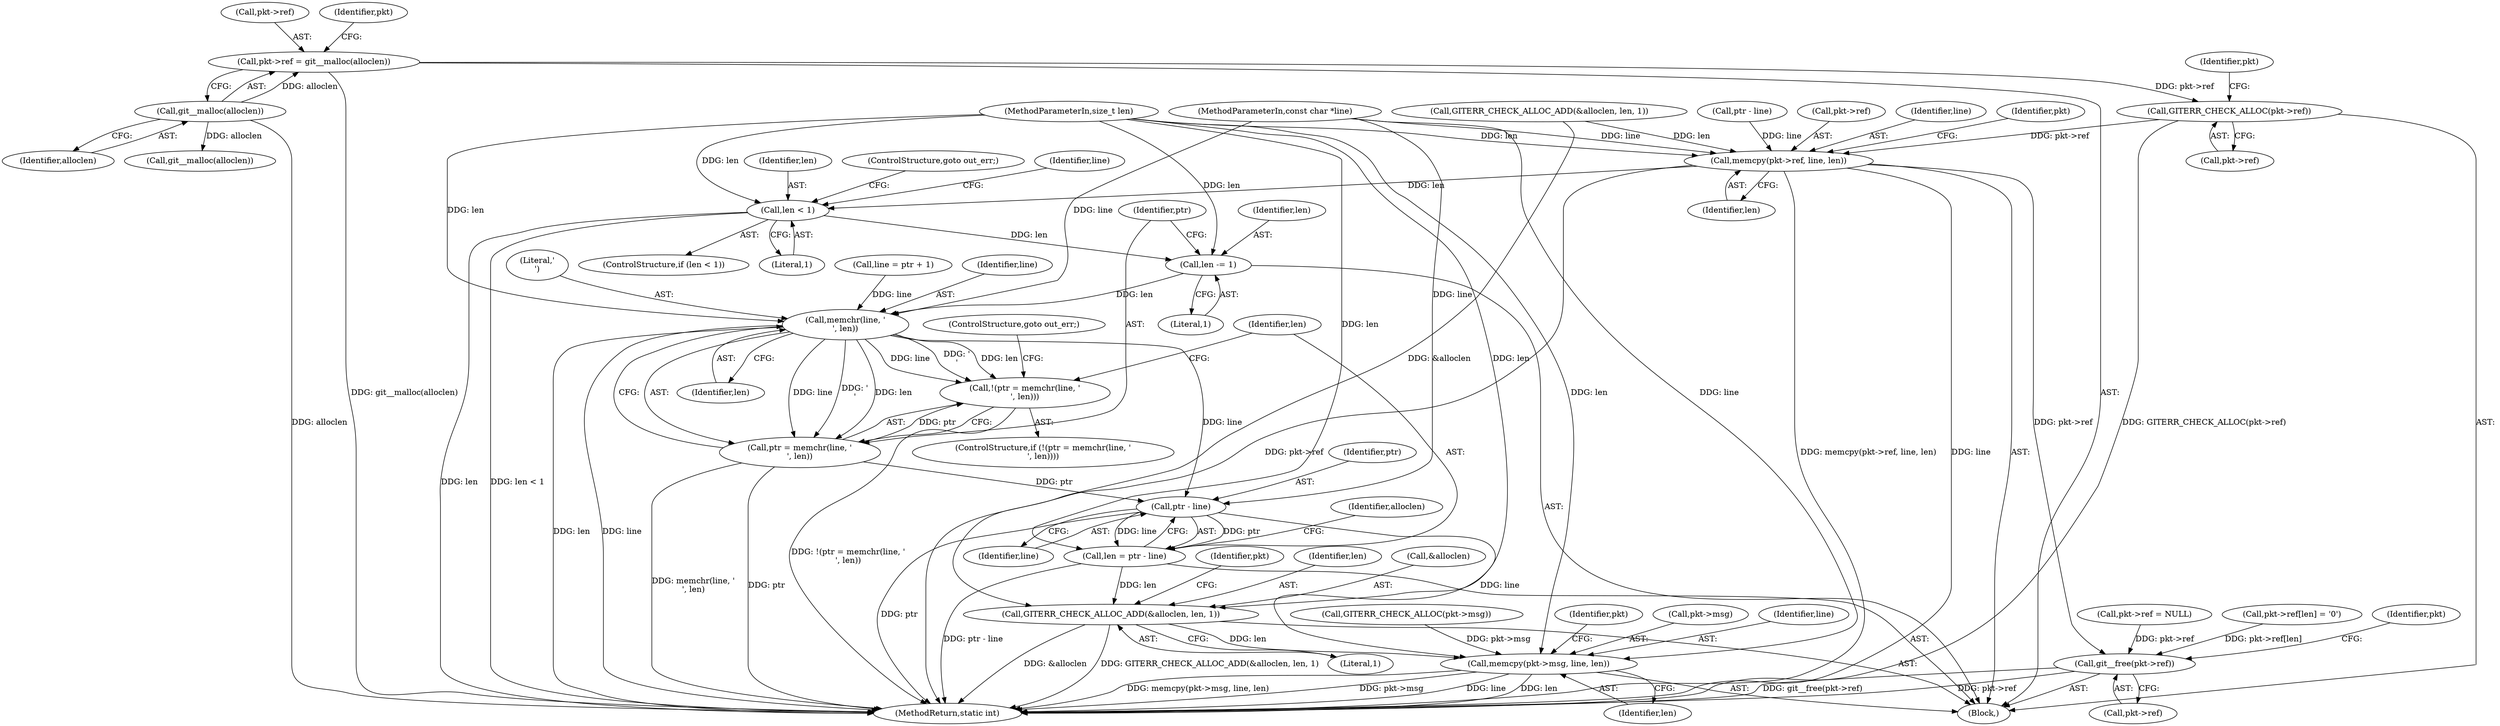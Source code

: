 digraph "0_libgit2_1f9a8510e1d2f20ed7334eeeddb92c4dd8e7c649@API" {
"1000157" [label="(Call,pkt->ref = git__malloc(alloclen))"];
"1000161" [label="(Call,git__malloc(alloclen))"];
"1000163" [label="(Call,GITERR_CHECK_ALLOC(pkt->ref))"];
"1000167" [label="(Call,memcpy(pkt->ref, line, len))"];
"1000181" [label="(Call,len < 1)"];
"1000190" [label="(Call,len -= 1)"];
"1000197" [label="(Call,memchr(line, '\n', len))"];
"1000194" [label="(Call,!(ptr = memchr(line, '\n', len)))"];
"1000195" [label="(Call,ptr = memchr(line, '\n', len))"];
"1000204" [label="(Call,ptr - line)"];
"1000202" [label="(Call,len = ptr - line)"];
"1000207" [label="(Call,GITERR_CHECK_ALLOC_ADD(&alloclen, len, 1))"];
"1000222" [label="(Call,memcpy(pkt->msg, line, len))"];
"1000247" [label="(Call,git__free(pkt->ref))"];
"1000149" [label="(Call,ptr - line)"];
"1000206" [label="(Identifier,line)"];
"1000222" [label="(Call,memcpy(pkt->msg, line, len))"];
"1000210" [label="(Identifier,len)"];
"1000117" [label="(Call,pkt->ref = NULL)"];
"1000203" [label="(Identifier,len)"];
"1000248" [label="(Call,pkt->ref)"];
"1000162" [label="(Identifier,alloclen)"];
"1000161" [label="(Call,git__malloc(alloclen))"];
"1000181" [label="(Call,len < 1)"];
"1000211" [label="(Literal,1)"];
"1000208" [label="(Call,&alloclen)"];
"1000190" [label="(Call,len -= 1)"];
"1000168" [label="(Call,pkt->ref)"];
"1000218" [label="(Call,GITERR_CHECK_ALLOC(pkt->msg))"];
"1000214" [label="(Identifier,pkt)"];
"1000202" [label="(Call,len = ptr - line)"];
"1000163" [label="(Call,GITERR_CHECK_ALLOC(pkt->ref))"];
"1000105" [label="(Block,)"];
"1000173" [label="(Call,pkt->ref[len] = '\0')"];
"1000171" [label="(Identifier,line)"];
"1000172" [label="(Identifier,len)"];
"1000158" [label="(Call,pkt->ref)"];
"1000192" [label="(Literal,1)"];
"1000227" [label="(Identifier,len)"];
"1000201" [label="(ControlStructure,goto out_err;)"];
"1000182" [label="(Identifier,len)"];
"1000196" [label="(Identifier,ptr)"];
"1000216" [label="(Call,git__malloc(alloclen))"];
"1000183" [label="(Literal,1)"];
"1000207" [label="(Call,GITERR_CHECK_ALLOC_ADD(&alloclen, len, 1))"];
"1000200" [label="(Identifier,len)"];
"1000194" [label="(Call,!(ptr = memchr(line, '\n', len)))"];
"1000169" [label="(Identifier,pkt)"];
"1000184" [label="(ControlStructure,goto out_err;)"];
"1000256" [label="(MethodReturn,static int)"];
"1000199" [label="(Literal,'\n')"];
"1000205" [label="(Identifier,ptr)"];
"1000209" [label="(Identifier,alloclen)"];
"1000195" [label="(Call,ptr = memchr(line, '\n', len))"];
"1000176" [label="(Identifier,pkt)"];
"1000165" [label="(Identifier,pkt)"];
"1000103" [label="(MethodParameterIn,const char *line)"];
"1000204" [label="(Call,ptr - line)"];
"1000231" [label="(Identifier,pkt)"];
"1000223" [label="(Call,pkt->msg)"];
"1000157" [label="(Call,pkt->ref = git__malloc(alloclen))"];
"1000186" [label="(Identifier,line)"];
"1000252" [label="(Identifier,pkt)"];
"1000167" [label="(Call,memcpy(pkt->ref, line, len))"];
"1000247" [label="(Call,git__free(pkt->ref))"];
"1000164" [label="(Call,pkt->ref)"];
"1000180" [label="(ControlStructure,if (len < 1))"];
"1000152" [label="(Call,GITERR_CHECK_ALLOC_ADD(&alloclen, len, 1))"];
"1000104" [label="(MethodParameterIn,size_t len)"];
"1000185" [label="(Call,line = ptr + 1)"];
"1000198" [label="(Identifier,line)"];
"1000191" [label="(Identifier,len)"];
"1000226" [label="(Identifier,line)"];
"1000197" [label="(Call,memchr(line, '\n', len))"];
"1000193" [label="(ControlStructure,if (!(ptr = memchr(line, '\n', len))))"];
"1000157" -> "1000105"  [label="AST: "];
"1000157" -> "1000161"  [label="CFG: "];
"1000158" -> "1000157"  [label="AST: "];
"1000161" -> "1000157"  [label="AST: "];
"1000165" -> "1000157"  [label="CFG: "];
"1000157" -> "1000256"  [label="DDG: git__malloc(alloclen)"];
"1000161" -> "1000157"  [label="DDG: alloclen"];
"1000157" -> "1000163"  [label="DDG: pkt->ref"];
"1000161" -> "1000162"  [label="CFG: "];
"1000162" -> "1000161"  [label="AST: "];
"1000161" -> "1000256"  [label="DDG: alloclen"];
"1000161" -> "1000216"  [label="DDG: alloclen"];
"1000163" -> "1000105"  [label="AST: "];
"1000163" -> "1000164"  [label="CFG: "];
"1000164" -> "1000163"  [label="AST: "];
"1000169" -> "1000163"  [label="CFG: "];
"1000163" -> "1000256"  [label="DDG: GITERR_CHECK_ALLOC(pkt->ref)"];
"1000163" -> "1000167"  [label="DDG: pkt->ref"];
"1000167" -> "1000105"  [label="AST: "];
"1000167" -> "1000172"  [label="CFG: "];
"1000168" -> "1000167"  [label="AST: "];
"1000171" -> "1000167"  [label="AST: "];
"1000172" -> "1000167"  [label="AST: "];
"1000176" -> "1000167"  [label="CFG: "];
"1000167" -> "1000256"  [label="DDG: pkt->ref"];
"1000167" -> "1000256"  [label="DDG: memcpy(pkt->ref, line, len)"];
"1000167" -> "1000256"  [label="DDG: line"];
"1000149" -> "1000167"  [label="DDG: line"];
"1000103" -> "1000167"  [label="DDG: line"];
"1000152" -> "1000167"  [label="DDG: len"];
"1000104" -> "1000167"  [label="DDG: len"];
"1000167" -> "1000181"  [label="DDG: len"];
"1000167" -> "1000247"  [label="DDG: pkt->ref"];
"1000181" -> "1000180"  [label="AST: "];
"1000181" -> "1000183"  [label="CFG: "];
"1000182" -> "1000181"  [label="AST: "];
"1000183" -> "1000181"  [label="AST: "];
"1000184" -> "1000181"  [label="CFG: "];
"1000186" -> "1000181"  [label="CFG: "];
"1000181" -> "1000256"  [label="DDG: len < 1"];
"1000181" -> "1000256"  [label="DDG: len"];
"1000104" -> "1000181"  [label="DDG: len"];
"1000181" -> "1000190"  [label="DDG: len"];
"1000190" -> "1000105"  [label="AST: "];
"1000190" -> "1000192"  [label="CFG: "];
"1000191" -> "1000190"  [label="AST: "];
"1000192" -> "1000190"  [label="AST: "];
"1000196" -> "1000190"  [label="CFG: "];
"1000104" -> "1000190"  [label="DDG: len"];
"1000190" -> "1000197"  [label="DDG: len"];
"1000197" -> "1000195"  [label="AST: "];
"1000197" -> "1000200"  [label="CFG: "];
"1000198" -> "1000197"  [label="AST: "];
"1000199" -> "1000197"  [label="AST: "];
"1000200" -> "1000197"  [label="AST: "];
"1000195" -> "1000197"  [label="CFG: "];
"1000197" -> "1000256"  [label="DDG: len"];
"1000197" -> "1000256"  [label="DDG: line"];
"1000197" -> "1000194"  [label="DDG: line"];
"1000197" -> "1000194"  [label="DDG: '\n'"];
"1000197" -> "1000194"  [label="DDG: len"];
"1000197" -> "1000195"  [label="DDG: line"];
"1000197" -> "1000195"  [label="DDG: '\n'"];
"1000197" -> "1000195"  [label="DDG: len"];
"1000185" -> "1000197"  [label="DDG: line"];
"1000103" -> "1000197"  [label="DDG: line"];
"1000104" -> "1000197"  [label="DDG: len"];
"1000197" -> "1000204"  [label="DDG: line"];
"1000194" -> "1000193"  [label="AST: "];
"1000194" -> "1000195"  [label="CFG: "];
"1000195" -> "1000194"  [label="AST: "];
"1000201" -> "1000194"  [label="CFG: "];
"1000203" -> "1000194"  [label="CFG: "];
"1000194" -> "1000256"  [label="DDG: !(ptr = memchr(line, '\n', len))"];
"1000195" -> "1000194"  [label="DDG: ptr"];
"1000196" -> "1000195"  [label="AST: "];
"1000195" -> "1000256"  [label="DDG: memchr(line, '\n', len)"];
"1000195" -> "1000256"  [label="DDG: ptr"];
"1000195" -> "1000204"  [label="DDG: ptr"];
"1000204" -> "1000202"  [label="AST: "];
"1000204" -> "1000206"  [label="CFG: "];
"1000205" -> "1000204"  [label="AST: "];
"1000206" -> "1000204"  [label="AST: "];
"1000202" -> "1000204"  [label="CFG: "];
"1000204" -> "1000256"  [label="DDG: ptr"];
"1000204" -> "1000202"  [label="DDG: ptr"];
"1000204" -> "1000202"  [label="DDG: line"];
"1000103" -> "1000204"  [label="DDG: line"];
"1000204" -> "1000222"  [label="DDG: line"];
"1000202" -> "1000105"  [label="AST: "];
"1000203" -> "1000202"  [label="AST: "];
"1000209" -> "1000202"  [label="CFG: "];
"1000202" -> "1000256"  [label="DDG: ptr - line"];
"1000104" -> "1000202"  [label="DDG: len"];
"1000202" -> "1000207"  [label="DDG: len"];
"1000207" -> "1000105"  [label="AST: "];
"1000207" -> "1000211"  [label="CFG: "];
"1000208" -> "1000207"  [label="AST: "];
"1000210" -> "1000207"  [label="AST: "];
"1000211" -> "1000207"  [label="AST: "];
"1000214" -> "1000207"  [label="CFG: "];
"1000207" -> "1000256"  [label="DDG: &alloclen"];
"1000207" -> "1000256"  [label="DDG: GITERR_CHECK_ALLOC_ADD(&alloclen, len, 1)"];
"1000152" -> "1000207"  [label="DDG: &alloclen"];
"1000104" -> "1000207"  [label="DDG: len"];
"1000207" -> "1000222"  [label="DDG: len"];
"1000222" -> "1000105"  [label="AST: "];
"1000222" -> "1000227"  [label="CFG: "];
"1000223" -> "1000222"  [label="AST: "];
"1000226" -> "1000222"  [label="AST: "];
"1000227" -> "1000222"  [label="AST: "];
"1000231" -> "1000222"  [label="CFG: "];
"1000222" -> "1000256"  [label="DDG: pkt->msg"];
"1000222" -> "1000256"  [label="DDG: line"];
"1000222" -> "1000256"  [label="DDG: len"];
"1000222" -> "1000256"  [label="DDG: memcpy(pkt->msg, line, len)"];
"1000218" -> "1000222"  [label="DDG: pkt->msg"];
"1000103" -> "1000222"  [label="DDG: line"];
"1000104" -> "1000222"  [label="DDG: len"];
"1000247" -> "1000105"  [label="AST: "];
"1000247" -> "1000248"  [label="CFG: "];
"1000248" -> "1000247"  [label="AST: "];
"1000252" -> "1000247"  [label="CFG: "];
"1000247" -> "1000256"  [label="DDG: pkt->ref"];
"1000247" -> "1000256"  [label="DDG: git__free(pkt->ref)"];
"1000117" -> "1000247"  [label="DDG: pkt->ref"];
"1000173" -> "1000247"  [label="DDG: pkt->ref[len]"];
}
